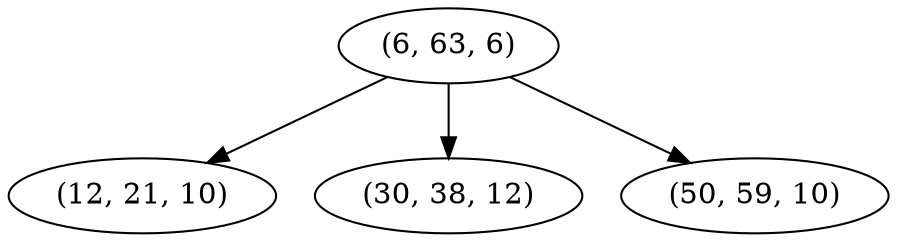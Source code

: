 digraph tree {
    "(6, 63, 6)";
    "(12, 21, 10)";
    "(30, 38, 12)";
    "(50, 59, 10)";
    "(6, 63, 6)" -> "(12, 21, 10)";
    "(6, 63, 6)" -> "(30, 38, 12)";
    "(6, 63, 6)" -> "(50, 59, 10)";
}
